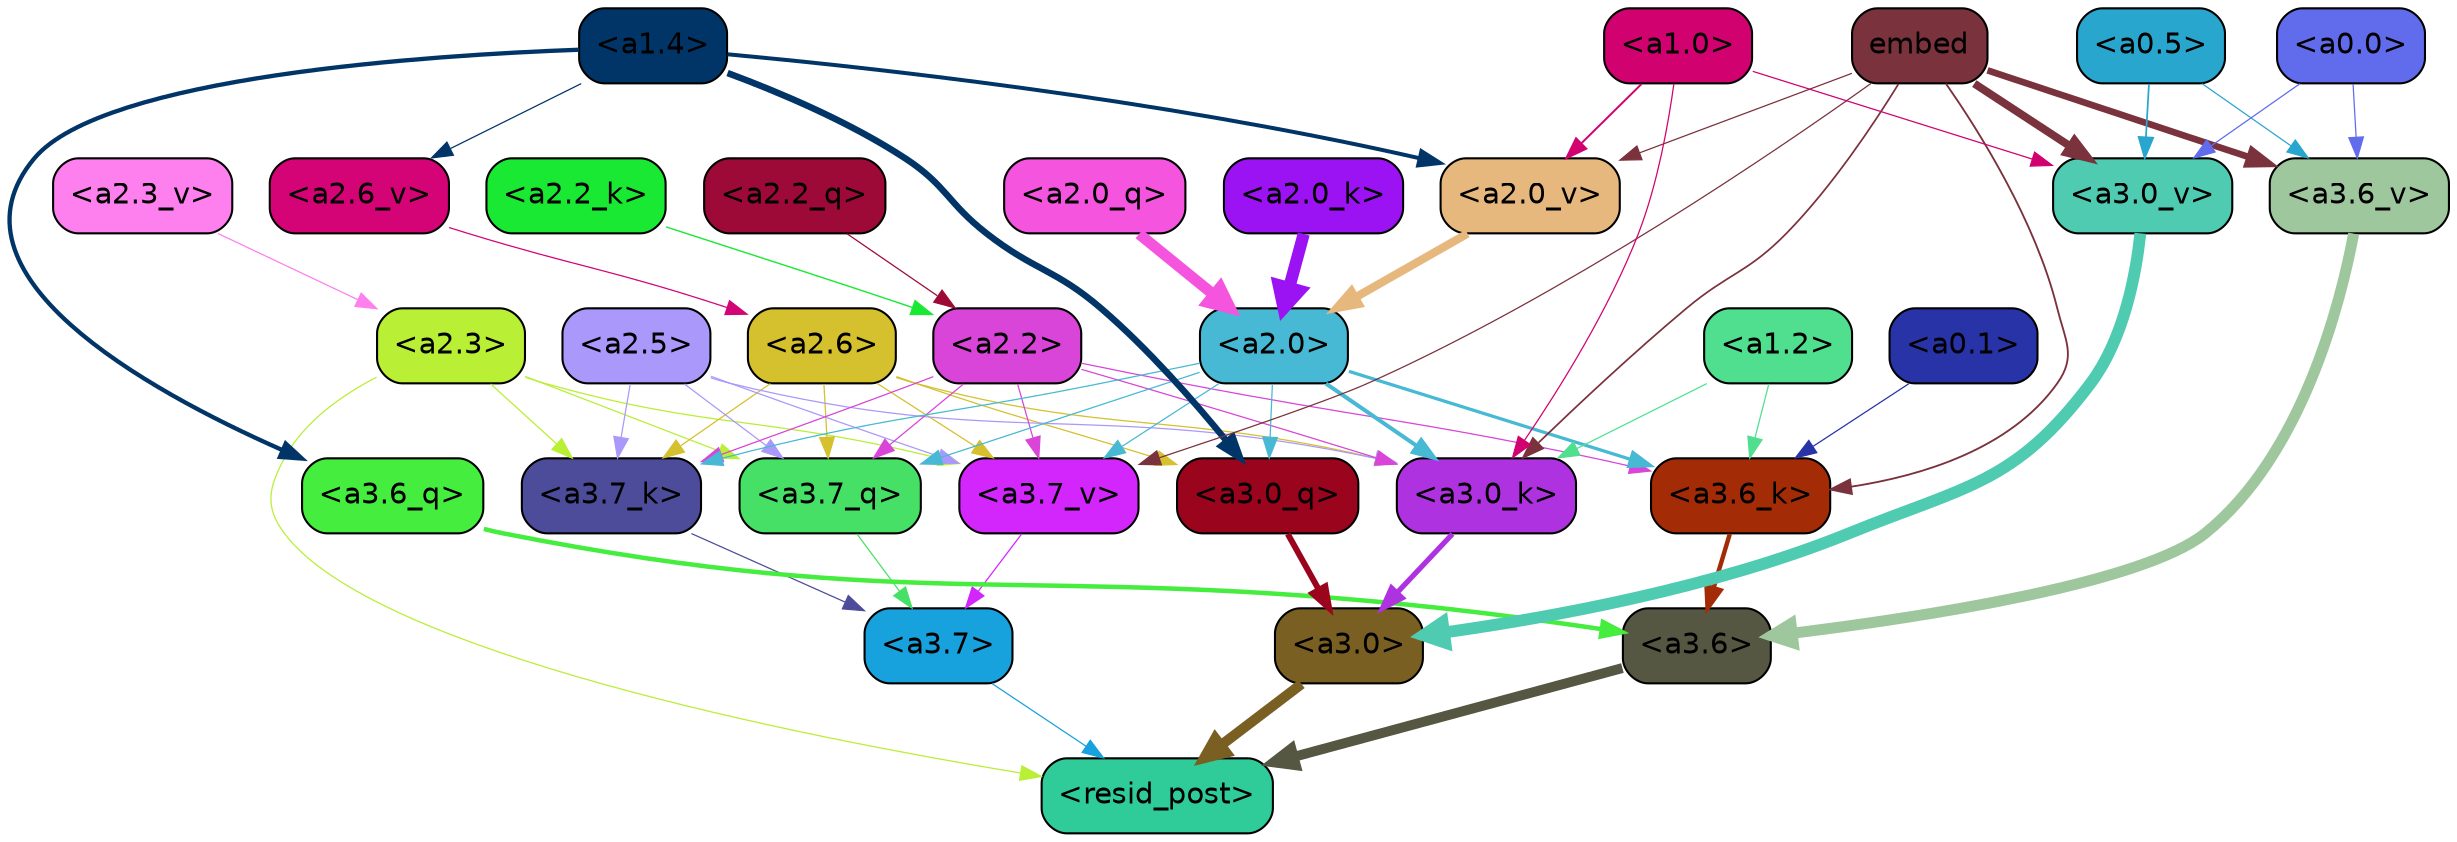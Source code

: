 strict digraph "" {
	graph [bgcolor=transparent,
		layout=dot,
		overlap=false,
		splines=true
	];
	"<a3.7>"	[color=black,
		fillcolor="#17a1dd",
		fontname=Helvetica,
		shape=box,
		style="filled, rounded"];
	"<resid_post>"	[color=black,
		fillcolor="#2fcc9a",
		fontname=Helvetica,
		shape=box,
		style="filled, rounded"];
	"<a3.7>" -> "<resid_post>"	[color="#17a1dd",
		penwidth=0.6];
	"<a3.6>"	[color=black,
		fillcolor="#555742",
		fontname=Helvetica,
		shape=box,
		style="filled, rounded"];
	"<a3.6>" -> "<resid_post>"	[color="#555742",
		penwidth=4.751592040061951];
	"<a3.0>"	[color=black,
		fillcolor="#795f22",
		fontname=Helvetica,
		shape=box,
		style="filled, rounded"];
	"<a3.0>" -> "<resid_post>"	[color="#795f22",
		penwidth=4.904066681861877];
	"<a2.3>"	[color=black,
		fillcolor="#b9ef34",
		fontname=Helvetica,
		shape=box,
		style="filled, rounded"];
	"<a2.3>" -> "<resid_post>"	[color="#b9ef34",
		penwidth=0.6];
	"<a3.7_q>"	[color=black,
		fillcolor="#47e066",
		fontname=Helvetica,
		shape=box,
		style="filled, rounded"];
	"<a2.3>" -> "<a3.7_q>"	[color="#b9ef34",
		penwidth=0.6];
	"<a3.7_k>"	[color=black,
		fillcolor="#4d4c9b",
		fontname=Helvetica,
		shape=box,
		style="filled, rounded"];
	"<a2.3>" -> "<a3.7_k>"	[color="#b9ef34",
		penwidth=0.6069068089127541];
	"<a3.7_v>"	[color=black,
		fillcolor="#d226fd",
		fontname=Helvetica,
		shape=box,
		style="filled, rounded"];
	"<a2.3>" -> "<a3.7_v>"	[color="#b9ef34",
		penwidth=0.6];
	"<a3.7_q>" -> "<a3.7>"	[color="#47e066",
		penwidth=0.6];
	"<a3.6_q>"	[color=black,
		fillcolor="#45ed3e",
		fontname=Helvetica,
		shape=box,
		style="filled, rounded"];
	"<a3.6_q>" -> "<a3.6>"	[color="#45ed3e",
		penwidth=2.160832464694977];
	"<a3.0_q>"	[color=black,
		fillcolor="#9a041d",
		fontname=Helvetica,
		shape=box,
		style="filled, rounded"];
	"<a3.0_q>" -> "<a3.0>"	[color="#9a041d",
		penwidth=2.870753765106201];
	"<a3.7_k>" -> "<a3.7>"	[color="#4d4c9b",
		penwidth=0.6];
	"<a3.6_k>"	[color=black,
		fillcolor="#a32c06",
		fontname=Helvetica,
		shape=box,
		style="filled, rounded"];
	"<a3.6_k>" -> "<a3.6>"	[color="#a32c06",
		penwidth=2.13908451795578];
	"<a3.0_k>"	[color=black,
		fillcolor="#af32e1",
		fontname=Helvetica,
		shape=box,
		style="filled, rounded"];
	"<a3.0_k>" -> "<a3.0>"	[color="#af32e1",
		penwidth=2.520303964614868];
	"<a3.7_v>" -> "<a3.7>"	[color="#d226fd",
		penwidth=0.6];
	"<a3.6_v>"	[color=black,
		fillcolor="#9fc79e",
		fontname=Helvetica,
		shape=box,
		style="filled, rounded"];
	"<a3.6_v>" -> "<a3.6>"	[color="#9fc79e",
		penwidth=5.297133803367615];
	"<a3.0_v>"	[color=black,
		fillcolor="#4fcbb2",
		fontname=Helvetica,
		shape=box,
		style="filled, rounded"];
	"<a3.0_v>" -> "<a3.0>"	[color="#4fcbb2",
		penwidth=5.680712580680847];
	"<a2.6>"	[color=black,
		fillcolor="#d5c02d",
		fontname=Helvetica,
		shape=box,
		style="filled, rounded"];
	"<a2.6>" -> "<a3.7_q>"	[color="#d5c02d",
		penwidth=0.6];
	"<a2.6>" -> "<a3.0_q>"	[color="#d5c02d",
		penwidth=0.6];
	"<a2.6>" -> "<a3.7_k>"	[color="#d5c02d",
		penwidth=0.6];
	"<a2.6>" -> "<a3.0_k>"	[color="#d5c02d",
		penwidth=0.6];
	"<a2.6>" -> "<a3.7_v>"	[color="#d5c02d",
		penwidth=0.6];
	"<a2.5>"	[color=black,
		fillcolor="#aa99fb",
		fontname=Helvetica,
		shape=box,
		style="filled, rounded"];
	"<a2.5>" -> "<a3.7_q>"	[color="#aa99fb",
		penwidth=0.6];
	"<a2.5>" -> "<a3.7_k>"	[color="#aa99fb",
		penwidth=0.6];
	"<a2.5>" -> "<a3.0_k>"	[color="#aa99fb",
		penwidth=0.6];
	"<a2.5>" -> "<a3.7_v>"	[color="#aa99fb",
		penwidth=0.6];
	"<a2.2>"	[color=black,
		fillcolor="#d845d8",
		fontname=Helvetica,
		shape=box,
		style="filled, rounded"];
	"<a2.2>" -> "<a3.7_q>"	[color="#d845d8",
		penwidth=0.6];
	"<a2.2>" -> "<a3.7_k>"	[color="#d845d8",
		penwidth=0.6];
	"<a2.2>" -> "<a3.6_k>"	[color="#d845d8",
		penwidth=0.6];
	"<a2.2>" -> "<a3.0_k>"	[color="#d845d8",
		penwidth=0.6];
	"<a2.2>" -> "<a3.7_v>"	[color="#d845d8",
		penwidth=0.6];
	"<a2.0>"	[color=black,
		fillcolor="#47b9d4",
		fontname=Helvetica,
		shape=box,
		style="filled, rounded"];
	"<a2.0>" -> "<a3.7_q>"	[color="#47b9d4",
		penwidth=0.6];
	"<a2.0>" -> "<a3.0_q>"	[color="#47b9d4",
		penwidth=0.6];
	"<a2.0>" -> "<a3.7_k>"	[color="#47b9d4",
		penwidth=0.6];
	"<a2.0>" -> "<a3.6_k>"	[color="#47b9d4",
		penwidth=1.564806342124939];
	"<a2.0>" -> "<a3.0_k>"	[color="#47b9d4",
		penwidth=1.9353990852832794];
	"<a2.0>" -> "<a3.7_v>"	[color="#47b9d4",
		penwidth=0.6];
	"<a1.4>"	[color=black,
		fillcolor="#023567",
		fontname=Helvetica,
		shape=box,
		style="filled, rounded"];
	"<a1.4>" -> "<a3.6_q>"	[color="#023567",
		penwidth=2.0727532356977463];
	"<a1.4>" -> "<a3.0_q>"	[color="#023567",
		penwidth=3.1279823780059814];
	"<a2.6_v>"	[color=black,
		fillcolor="#d40376",
		fontname=Helvetica,
		shape=box,
		style="filled, rounded"];
	"<a1.4>" -> "<a2.6_v>"	[color="#023567",
		penwidth=0.6];
	"<a2.0_v>"	[color=black,
		fillcolor="#e7b87e",
		fontname=Helvetica,
		shape=box,
		style="filled, rounded"];
	"<a1.4>" -> "<a2.0_v>"	[color="#023567",
		penwidth=1.9170897603034973];
	"<a1.2>"	[color=black,
		fillcolor="#4fdf8f",
		fontname=Helvetica,
		shape=box,
		style="filled, rounded"];
	"<a1.2>" -> "<a3.6_k>"	[color="#4fdf8f",
		penwidth=0.6];
	"<a1.2>" -> "<a3.0_k>"	[color="#4fdf8f",
		penwidth=0.6];
	"<a0.1>"	[color=black,
		fillcolor="#2933a8",
		fontname=Helvetica,
		shape=box,
		style="filled, rounded"];
	"<a0.1>" -> "<a3.6_k>"	[color="#2933a8",
		penwidth=0.6];
	embed	[color=black,
		fillcolor="#7a323c",
		fontname=Helvetica,
		shape=box,
		style="filled, rounded"];
	embed -> "<a3.6_k>"	[color="#7a323c",
		penwidth=0.8915999233722687];
	embed -> "<a3.0_k>"	[color="#7a323c",
		penwidth=0.832088902592659];
	embed -> "<a3.7_v>"	[color="#7a323c",
		penwidth=0.6];
	embed -> "<a3.6_v>"	[color="#7a323c",
		penwidth=3.1840110421180725];
	embed -> "<a3.0_v>"	[color="#7a323c",
		penwidth=3.8132747188210487];
	embed -> "<a2.0_v>"	[color="#7a323c",
		penwidth=0.6];
	"<a1.0>"	[color=black,
		fillcolor="#d10270",
		fontname=Helvetica,
		shape=box,
		style="filled, rounded"];
	"<a1.0>" -> "<a3.0_k>"	[color="#d10270",
		penwidth=0.6];
	"<a1.0>" -> "<a3.0_v>"	[color="#d10270",
		penwidth=0.6];
	"<a1.0>" -> "<a2.0_v>"	[color="#d10270",
		penwidth=0.9450988052412868];
	"<a0.5>"	[color=black,
		fillcolor="#29a6cd",
		fontname=Helvetica,
		shape=box,
		style="filled, rounded"];
	"<a0.5>" -> "<a3.6_v>"	[color="#29a6cd",
		penwidth=0.6];
	"<a0.5>" -> "<a3.0_v>"	[color="#29a6cd",
		penwidth=0.8331108838319778];
	"<a0.0>"	[color=black,
		fillcolor="#616ced",
		fontname=Helvetica,
		shape=box,
		style="filled, rounded"];
	"<a0.0>" -> "<a3.6_v>"	[color="#616ced",
		penwidth=0.6];
	"<a0.0>" -> "<a3.0_v>"	[color="#616ced",
		penwidth=0.6];
	"<a2.2_q>"	[color=black,
		fillcolor="#9d0a37",
		fontname=Helvetica,
		shape=box,
		style="filled, rounded"];
	"<a2.2_q>" -> "<a2.2>"	[color="#9d0a37",
		penwidth=0.6];
	"<a2.0_q>"	[color=black,
		fillcolor="#f454de",
		fontname=Helvetica,
		shape=box,
		style="filled, rounded"];
	"<a2.0_q>" -> "<a2.0>"	[color="#f454de",
		penwidth=5.29856276512146];
	"<a2.2_k>"	[color=black,
		fillcolor="#1ae934",
		fontname=Helvetica,
		shape=box,
		style="filled, rounded"];
	"<a2.2_k>" -> "<a2.2>"	[color="#1ae934",
		penwidth=0.6722683310508728];
	"<a2.0_k>"	[color=black,
		fillcolor="#9c13f3",
		fontname=Helvetica,
		shape=box,
		style="filled, rounded"];
	"<a2.0_k>" -> "<a2.0>"	[color="#9c13f3",
		penwidth=5.859246134757996];
	"<a2.6_v>" -> "<a2.6>"	[color="#d40376",
		penwidth=0.6];
	"<a2.3_v>"	[color=black,
		fillcolor="#fd80ee",
		fontname=Helvetica,
		shape=box,
		style="filled, rounded"];
	"<a2.3_v>" -> "<a2.3>"	[color="#fd80ee",
		penwidth=0.6];
	"<a2.0_v>" -> "<a2.0>"	[color="#e7b87e",
		penwidth=3.9621697664260864];
}
